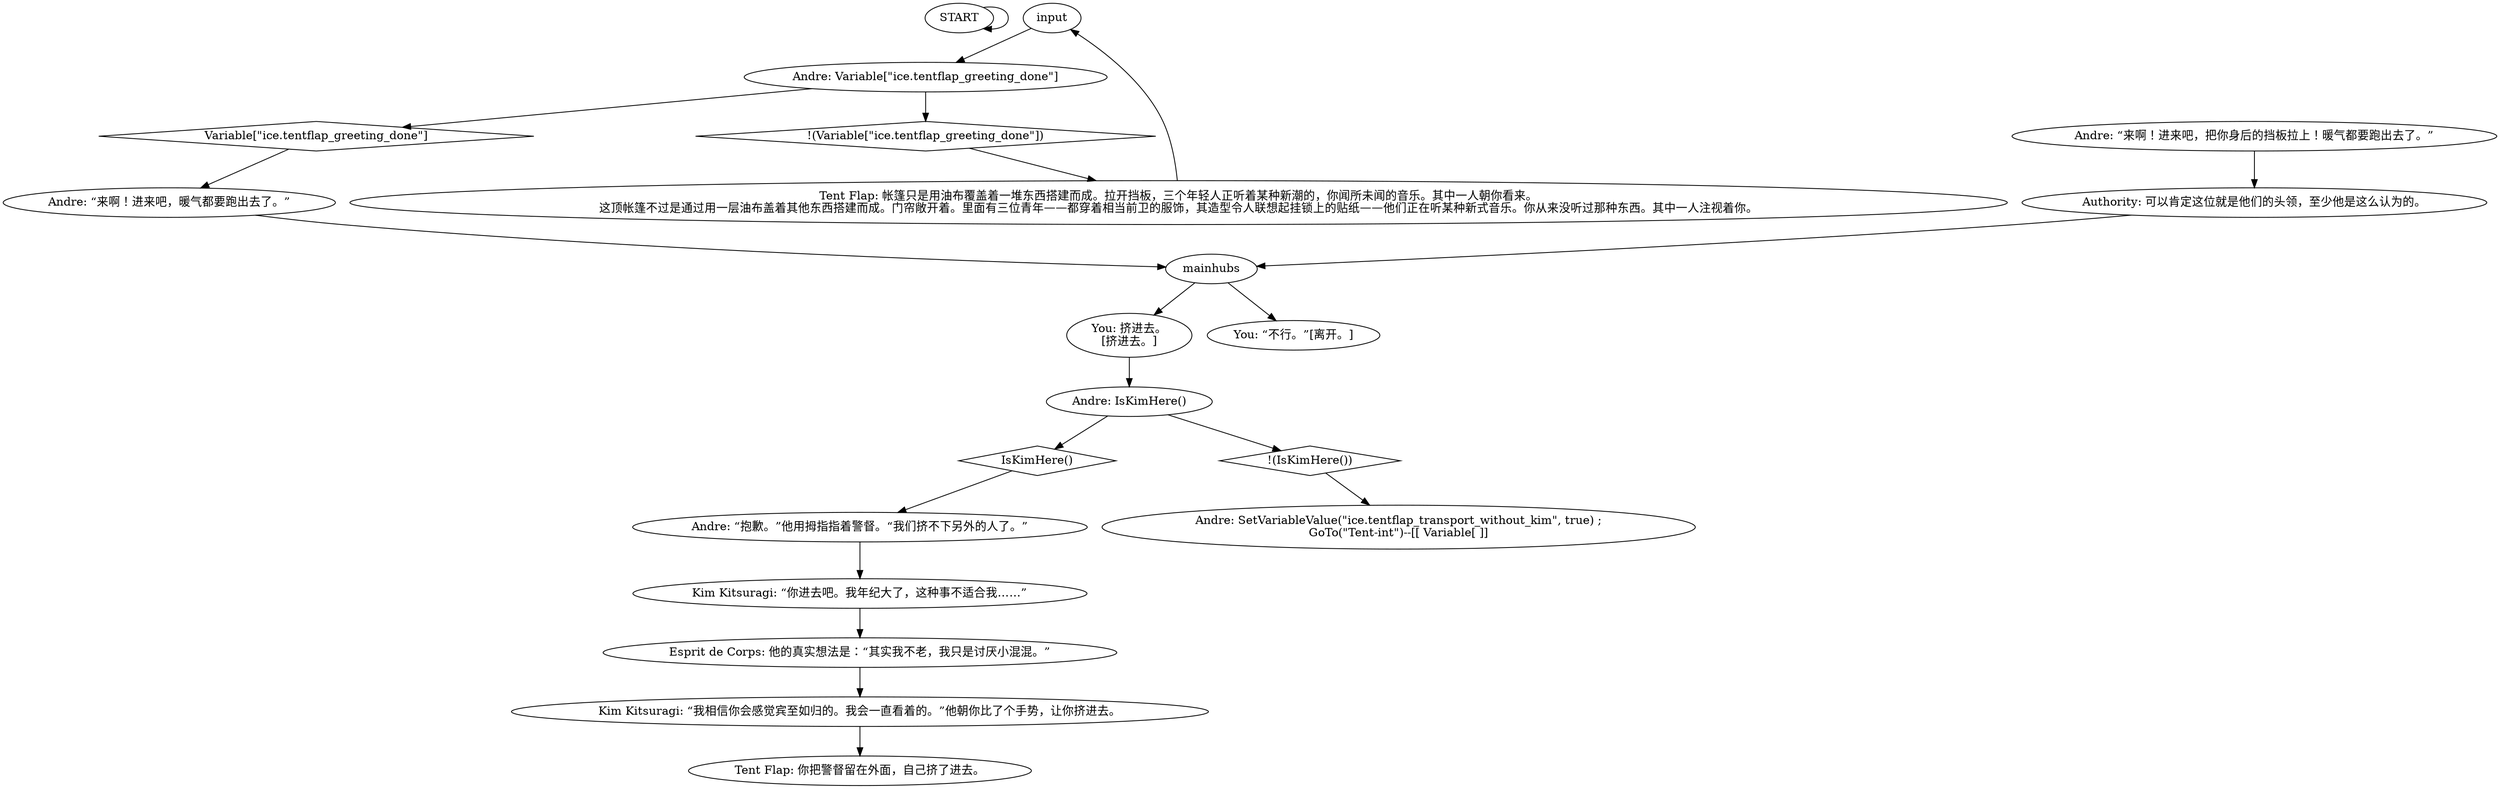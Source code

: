 # ICE / TENT FLAP
# Entering the tent and leaving Kim behind.
# ==================================================
digraph G {
	  0 [label="START"];
	  1 [label="input"];
	  2 [label="Andre: “来啊！进来吧，把你身后的挡板拉上！暖气都要跑出去了。”"];
	  3 [label="Kim Kitsuragi: “你进去吧。我年纪大了，这种事不适合我……”"];
	  4 [label="You: 挤进去。\n[挤进去。]"];
	  5 [label="Andre: “抱歉。”他用拇指指着警督。“我们挤不下另外的人了。”"];
	  6 [label="Tent Flap: 帐篷只是用油布覆盖着一堆东西搭建而成。拉开挡板，三个年轻人正听着某种新潮的，你闻所未闻的音乐。其中一人朝你看来。\n这顶帐篷不过是通过用一层油布盖着其他东西搭建而成。门帘敞开着。里面有三位青年——都穿着相当前卫的服饰，其造型令人联想起挂锁上的贴纸——他们正在听某种新式音乐。你从来没听过那种东西。其中一人注视着你。"];
	  7 [label="Andre: IsKimHere()"];
	  8 [label="IsKimHere()", shape=diamond];
	  9 [label="!(IsKimHere())", shape=diamond];
	  10 [label="mainhubs"];
	  11 [label="You: “不行。”[离开。]"];
	  12 [label="Andre: SetVariableValue(\"ice.tentflap_transport_without_kim\", true) ;
GoTo(\"Tent-int\")--[[ Variable[ ]]"];
	  13 [label="Andre: Variable[\"ice.tentflap_greeting_done\"]"];
	  14 [label="Variable[\"ice.tentflap_greeting_done\"]", shape=diamond];
	  15 [label="!(Variable[\"ice.tentflap_greeting_done\"])", shape=diamond];
	  16 [label="Esprit de Corps: 他的真实想法是：“其实我不老，我只是讨厌小混混。”"];
	  17 [label="Tent Flap: 你把警督留在外面，自己挤了进去。"];
	  18 [label="Kim Kitsuragi: “我相信你会感觉宾至如归的。我会一直看着的。”他朝你比了个手势，让你挤进去。"];
	  19 [label="Authority: 可以肯定这位就是他们的头领，至少他是这么认为的。"];
	  20 [label="Andre: “来啊！进来吧，暖气都要跑出去了。”"];
	  0 -> 0
	  1 -> 13
	  2 -> 19
	  3 -> 16
	  4 -> 7
	  5 -> 3
	  6 -> 1
	  7 -> 8
	  7 -> 9
	  8 -> 5
	  9 -> 12
	  10 -> 11
	  10 -> 4
	  13 -> 14
	  13 -> 15
	  14 -> 20
	  15 -> 6
	  16 -> 18
	  18 -> 17
	  19 -> 10
	  20 -> 10
}

